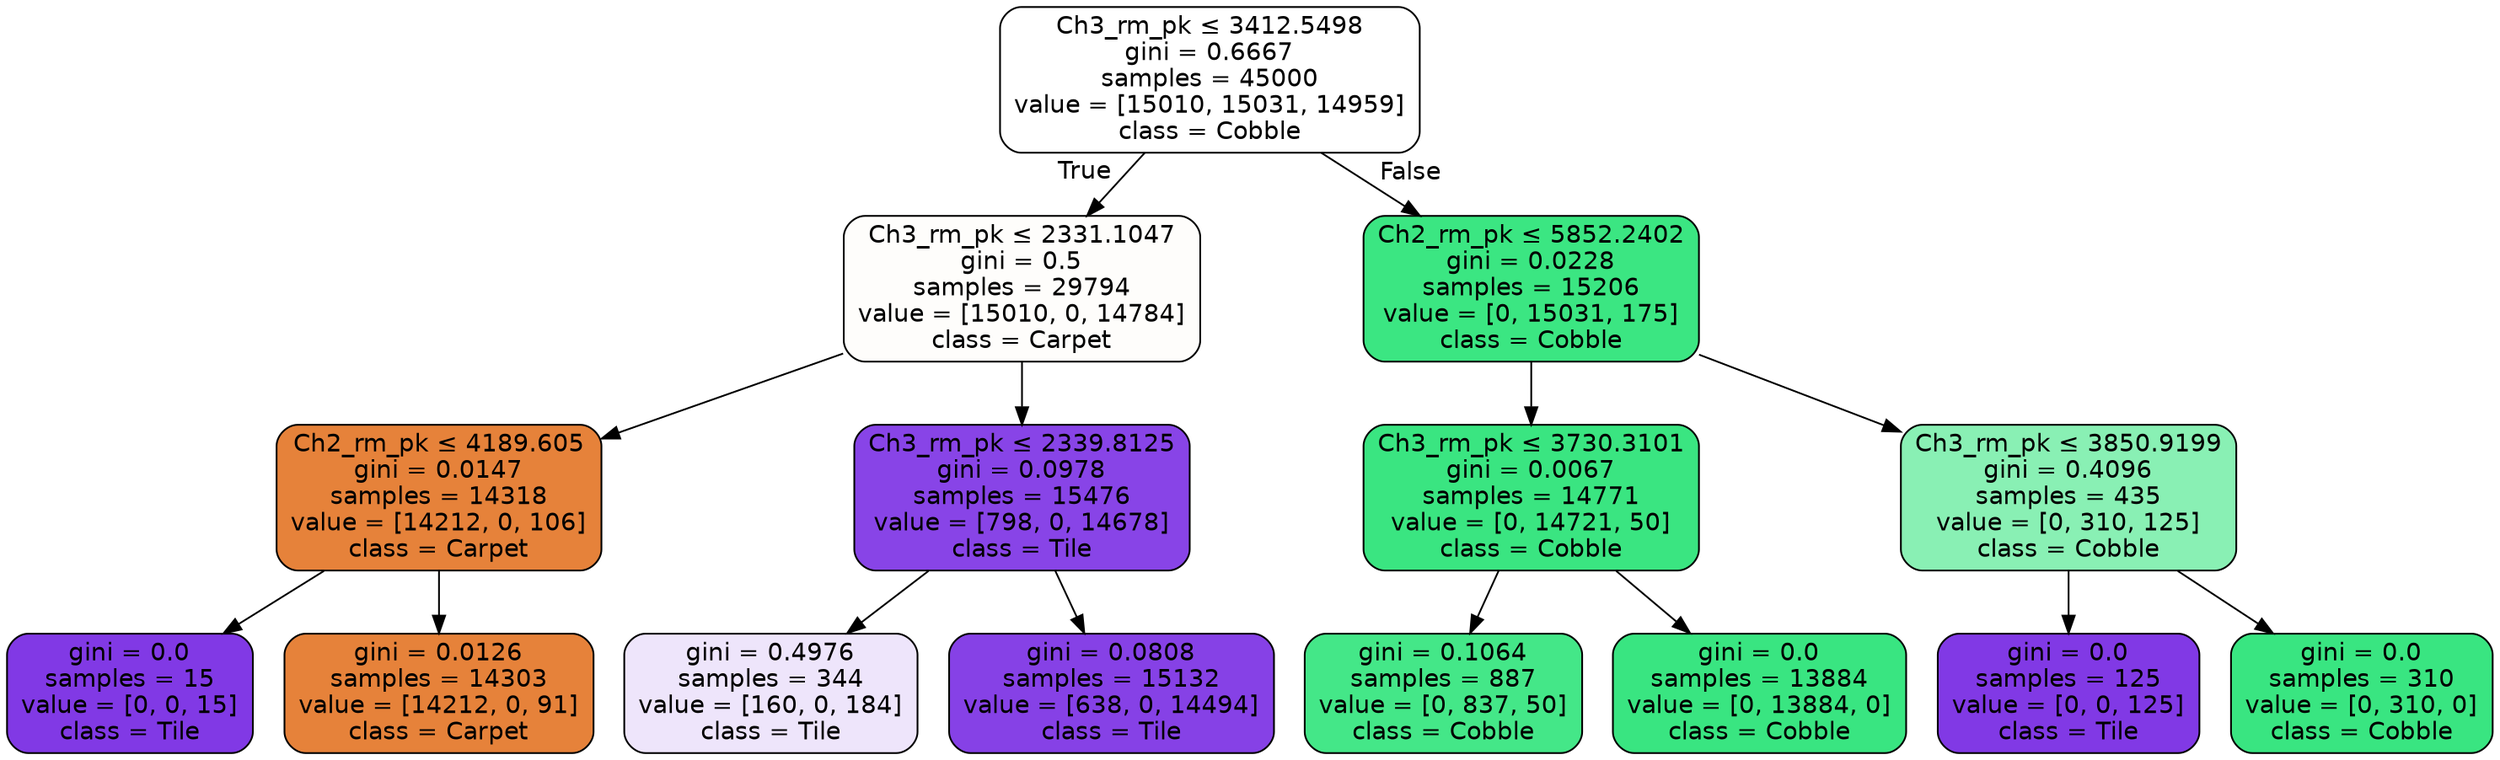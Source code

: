digraph Tree {
node [shape=box, style="filled, rounded", color="black", fontname=helvetica] ;
edge [fontname=helvetica] ;
0 [label=<Ch3_rm_pk &le; 3412.5498<br/>gini = 0.6667<br/>samples = 45000<br/>value = [15010, 15031, 14959]<br/>class = Cobble>, fillcolor="#39e58100"] ;
1 [label=<Ch3_rm_pk &le; 2331.1047<br/>gini = 0.5<br/>samples = 29794<br/>value = [15010, 0, 14784]<br/>class = Carpet>, fillcolor="#e5813904"] ;
0 -> 1 [labeldistance=2.5, labelangle=45, headlabel="True"] ;
2 [label=<Ch2_rm_pk &le; 4189.605<br/>gini = 0.0147<br/>samples = 14318<br/>value = [14212, 0, 106]<br/>class = Carpet>, fillcolor="#e58139fd"] ;
1 -> 2 ;
3 [label=<gini = 0.0<br/>samples = 15<br/>value = [0, 0, 15]<br/>class = Tile>, fillcolor="#8139e5ff"] ;
2 -> 3 ;
4 [label=<gini = 0.0126<br/>samples = 14303<br/>value = [14212, 0, 91]<br/>class = Carpet>, fillcolor="#e58139fd"] ;
2 -> 4 ;
5 [label=<Ch3_rm_pk &le; 2339.8125<br/>gini = 0.0978<br/>samples = 15476<br/>value = [798, 0, 14678]<br/>class = Tile>, fillcolor="#8139e5f1"] ;
1 -> 5 ;
6 [label=<gini = 0.4976<br/>samples = 344<br/>value = [160, 0, 184]<br/>class = Tile>, fillcolor="#8139e521"] ;
5 -> 6 ;
7 [label=<gini = 0.0808<br/>samples = 15132<br/>value = [638, 0, 14494]<br/>class = Tile>, fillcolor="#8139e5f4"] ;
5 -> 7 ;
8 [label=<Ch2_rm_pk &le; 5852.2402<br/>gini = 0.0228<br/>samples = 15206<br/>value = [0, 15031, 175]<br/>class = Cobble>, fillcolor="#39e581fc"] ;
0 -> 8 [labeldistance=2.5, labelangle=-45, headlabel="False"] ;
9 [label=<Ch3_rm_pk &le; 3730.3101<br/>gini = 0.0067<br/>samples = 14771<br/>value = [0, 14721, 50]<br/>class = Cobble>, fillcolor="#39e581fe"] ;
8 -> 9 ;
10 [label=<gini = 0.1064<br/>samples = 887<br/>value = [0, 837, 50]<br/>class = Cobble>, fillcolor="#39e581f0"] ;
9 -> 10 ;
11 [label=<gini = 0.0<br/>samples = 13884<br/>value = [0, 13884, 0]<br/>class = Cobble>, fillcolor="#39e581ff"] ;
9 -> 11 ;
12 [label=<Ch3_rm_pk &le; 3850.9199<br/>gini = 0.4096<br/>samples = 435<br/>value = [0, 310, 125]<br/>class = Cobble>, fillcolor="#39e58198"] ;
8 -> 12 ;
13 [label=<gini = 0.0<br/>samples = 125<br/>value = [0, 0, 125]<br/>class = Tile>, fillcolor="#8139e5ff"] ;
12 -> 13 ;
14 [label=<gini = 0.0<br/>samples = 310<br/>value = [0, 310, 0]<br/>class = Cobble>, fillcolor="#39e581ff"] ;
12 -> 14 ;
}